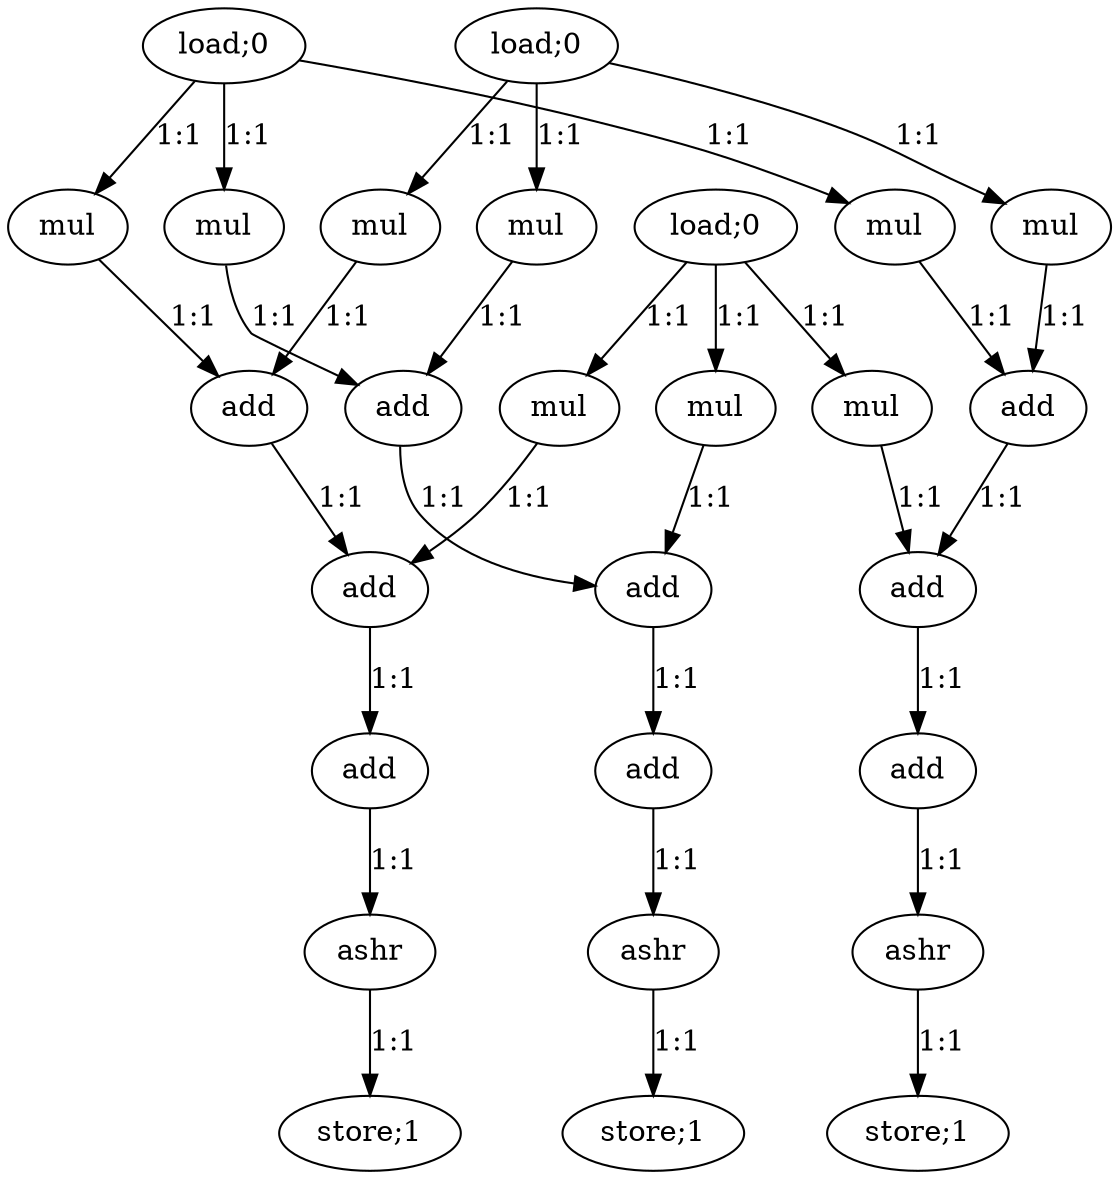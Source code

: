 digraph RGB2YIQ {
  0 [label="load;0"];
  1 [label="load;0"];
  2 [label="mul"];
  3 [label="mul"];
  4 [label="mul"];
  5 [label="mul"];
  6 [label="load;0"];
  7 [label="mul"];
  8 [label="mul"];
  9 [label="add"];
  10 [label="add"];
  11 [label="mul"];
  12 [label="mul"];
  13 [label="mul"];
  14 [label="add"];
  15 [label="add"];
  16 [label="add"];
  17 [label="add"];
  18 [label="add"];
  19 [label="add"];
  20 [label="add"];
  21 [label="ashr"];
  22 [label="ashr"];
  23 [label="ashr"];
  24 [label="store;1"];
  25 [label="store;1"];
  26 [label="store;1"];


  0->2 [label="1:1"];
  0->3 [label="1:1"];
  0->7 [label="1:1"];
  1->4 [label="1:1"];
  1->5 [label="1:1"];
  1->8 [label="1:1"];
  2->9 [label="1:1"];
  3->10 [label="1:1"];
  4->9 [label="1:1"];
  5->10 [label="1:1"];
  6->11 [label="1:1"];
  6->12 [label="1:1"];
  6->13 [label="1:1"];
  7->14 [label="1:1"];
  8->14 [label="1:1"];
  9->15 [label="1:1"];
  10->16 [label="1:1"];
  11->15 [label="1:1"];
  12->16 [label="1:1"];
  13->17 [label="1:1"];
  14->17 [label="1:1"];
  15->18 [label="1:1"];
  16->19 [label="1:1"];
  17->20 [label="1:1"];
  18->21 [label="1:1"];
  19->22 [label="1:1"];
  20->23 [label="1:1"];
  21->24 [label="1:1"];
  22->25 [label="1:1"];
  23->26 [label="1:1"];


}
